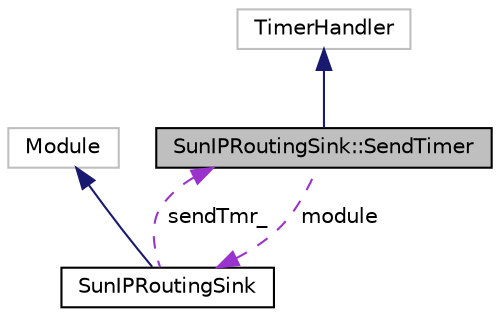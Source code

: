digraph "SunIPRoutingSink::SendTimer"
{
 // LATEX_PDF_SIZE
  edge [fontname="Helvetica",fontsize="10",labelfontname="Helvetica",labelfontsize="10"];
  node [fontname="Helvetica",fontsize="10",shape=record];
  Node1 [label="SunIPRoutingSink::SendTimer",height=0.2,width=0.4,color="black", fillcolor="grey75", style="filled", fontcolor="black",tooltip="SendTimer class is used to handle the timer of probe messages."];
  Node2 -> Node1 [dir="back",color="midnightblue",fontsize="10",style="solid",fontname="Helvetica"];
  Node2 [label="TimerHandler",height=0.2,width=0.4,color="grey75", fillcolor="white", style="filled",tooltip=" "];
  Node3 -> Node1 [dir="back",color="darkorchid3",fontsize="10",style="dashed",label=" module" ,fontname="Helvetica"];
  Node3 [label="SunIPRoutingSink",height=0.2,width=0.4,color="black", fillcolor="white", style="filled",URL="$classSunIPRoutingSink.html",tooltip="SunIPRoutingSink class is used to represent the routing layer of a sink."];
  Node4 -> Node3 [dir="back",color="midnightblue",fontsize="10",style="solid",fontname="Helvetica"];
  Node4 [label="Module",height=0.2,width=0.4,color="grey75", fillcolor="white", style="filled",tooltip=" "];
  Node1 -> Node3 [dir="back",color="darkorchid3",fontsize="10",style="dashed",label=" sendTmr_" ,fontname="Helvetica"];
}
